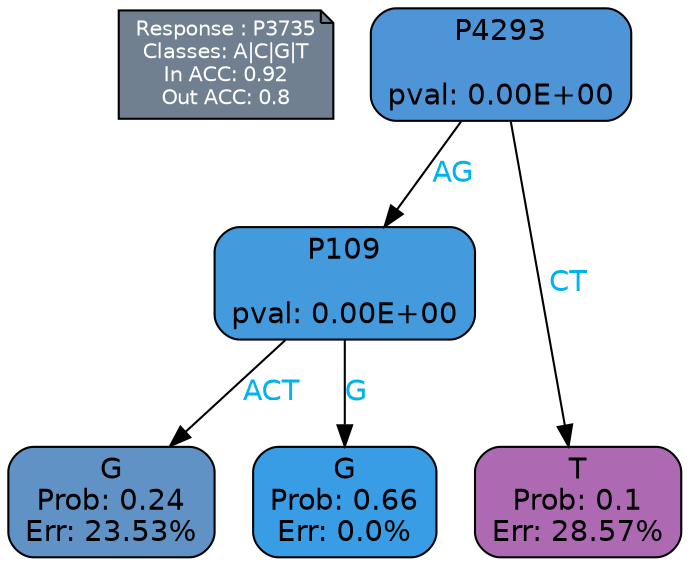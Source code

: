 digraph Tree {
node [shape=box, style="filled, rounded", color="black", fontname=helvetica] ;
graph [ranksep=equally, splines=polylines, bgcolor=transparent, dpi=600] ;
edge [fontname=helvetica] ;
LEGEND [label="Response : P3735
Classes: A|C|G|T
In ACC: 0.92
Out ACC: 0.8
",shape=note,align=left,style=filled,fillcolor="slategray",fontcolor="white",fontsize=10];1 [label="P4293

pval: 0.00E+00", fillcolor="#4e95d8"] ;
2 [label="P109

pval: 0.00E+00", fillcolor="#439adc"] ;
3 [label="G
Prob: 0.24
Err: 23.53%", fillcolor="#6092c6"] ;
4 [label="G
Prob: 0.66
Err: 0.0%", fillcolor="#399de5"] ;
5 [label="T
Prob: 0.1
Err: 28.57%", fillcolor="#ad6ab3"] ;
1 -> 2 [label="AG",fontcolor=deepskyblue2] ;
1 -> 5 [label="CT",fontcolor=deepskyblue2] ;
2 -> 3 [label="ACT",fontcolor=deepskyblue2] ;
2 -> 4 [label="G",fontcolor=deepskyblue2] ;
{rank = same; 3;4;5;}{rank = same; LEGEND;1;}}